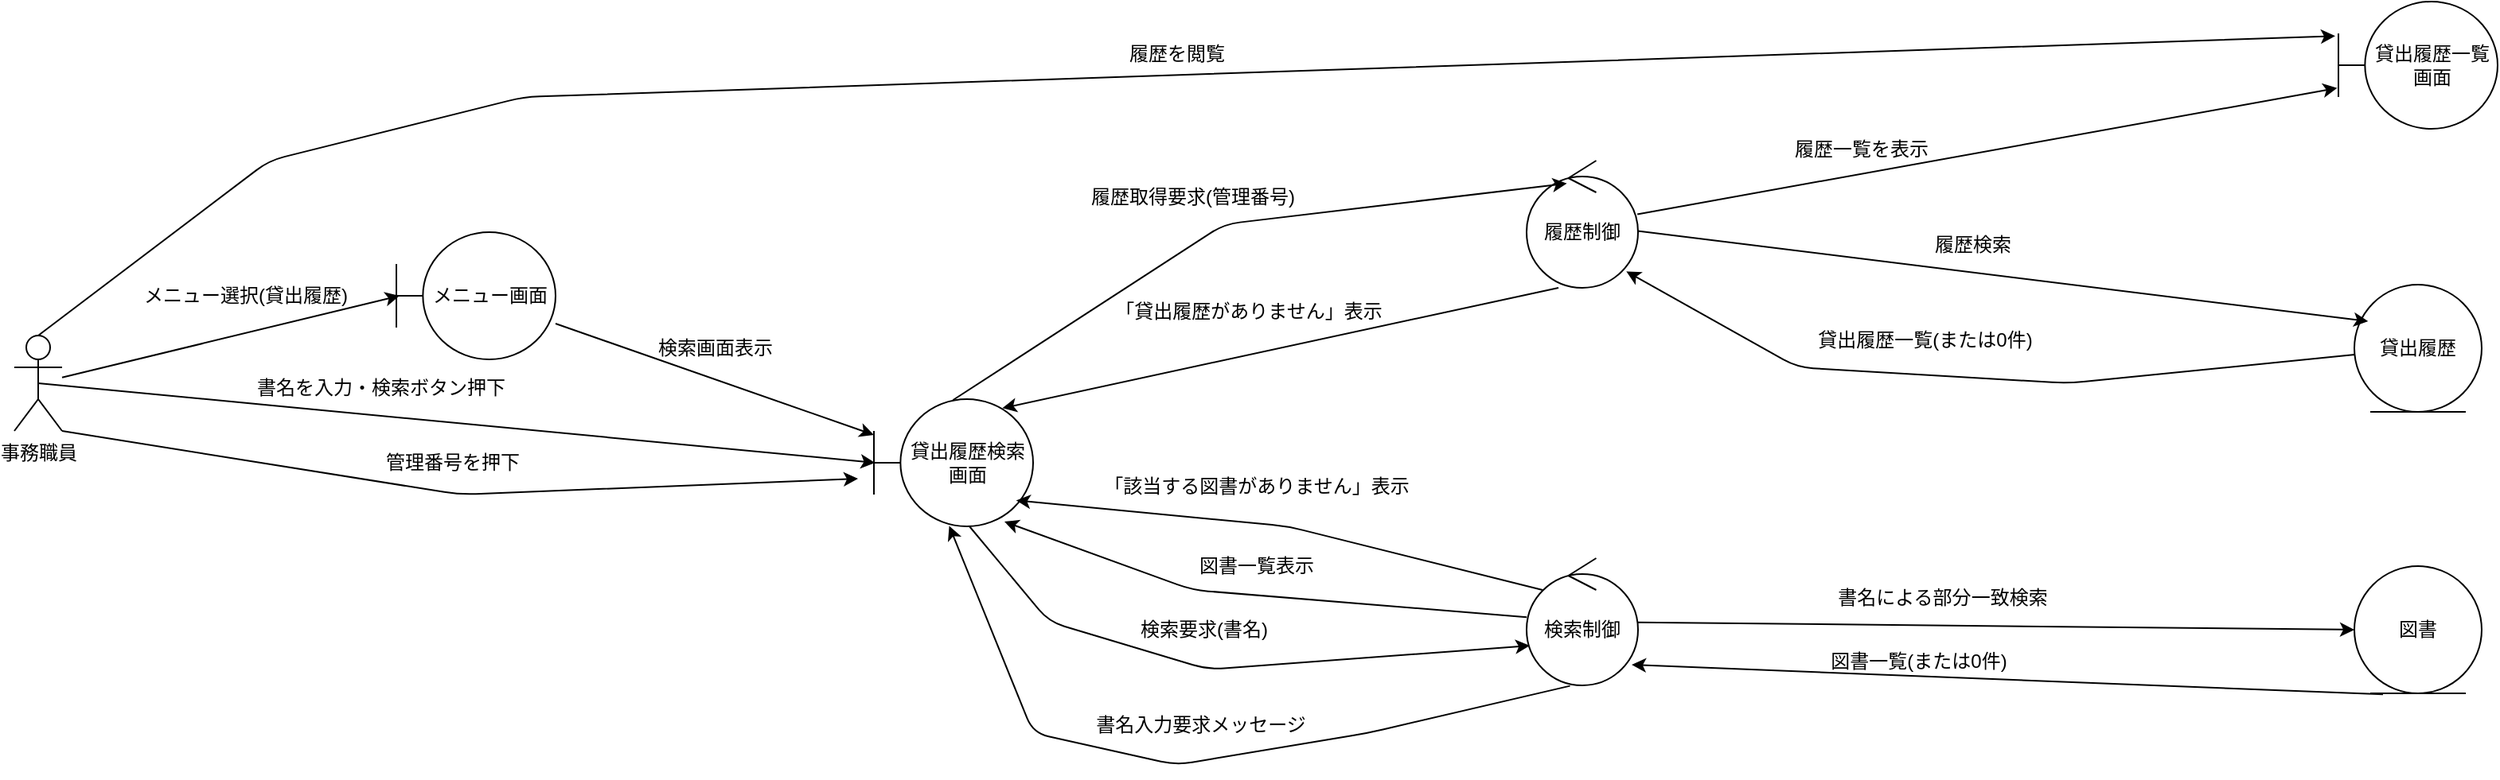 <mxfile>
    <diagram id="kkl6gXYOv19UwVWUTsU9" name="ページ1">
        <mxGraphModel dx="816" dy="342" grid="1" gridSize="10" guides="1" tooltips="1" connect="1" arrows="1" fold="1" page="1" pageScale="1" pageWidth="827" pageHeight="1169" math="0" shadow="0">
            <root>
                <mxCell id="0"/>
                <mxCell id="1" parent="0"/>
                <mxCell id="2" value="事務職員" style="shape=umlActor;verticalLabelPosition=bottom;verticalAlign=top;html=1;" vertex="1" parent="1">
                    <mxGeometry x="30" y="230" width="30" height="60" as="geometry"/>
                </mxCell>
                <mxCell id="8" value="" style="edgeStyle=none;html=1;" edge="1" parent="1" source="4" target="7">
                    <mxGeometry relative="1" as="geometry"/>
                </mxCell>
                <mxCell id="4" value="メニュー画面" style="shape=umlBoundary;whiteSpace=wrap;html=1;" vertex="1" parent="1">
                    <mxGeometry x="270" y="165" width="100" height="80" as="geometry"/>
                </mxCell>
                <mxCell id="5" style="edgeStyle=none;html=1;entryX=0.02;entryY=0.5;entryDx=0;entryDy=0;entryPerimeter=0;" edge="1" parent="1" source="2" target="4">
                    <mxGeometry relative="1" as="geometry"/>
                </mxCell>
                <mxCell id="6" value="メニュー選択(貸出履歴)" style="text;html=1;align=center;verticalAlign=middle;resizable=0;points=[];autosize=1;strokeColor=none;fillColor=none;" vertex="1" parent="1">
                    <mxGeometry x="100" y="190" width="150" height="30" as="geometry"/>
                </mxCell>
                <mxCell id="7" value="貸出履歴検索画面" style="shape=umlBoundary;whiteSpace=wrap;html=1;" vertex="1" parent="1">
                    <mxGeometry x="570" y="270" width="100" height="80" as="geometry"/>
                </mxCell>
                <mxCell id="9" style="edgeStyle=none;html=1;exitX=0.5;exitY=0.5;exitDx=0;exitDy=0;exitPerimeter=0;entryX=0.007;entryY=0.5;entryDx=0;entryDy=0;entryPerimeter=0;" edge="1" parent="1" source="2" target="7">
                    <mxGeometry relative="1" as="geometry"/>
                </mxCell>
                <mxCell id="10" value="書名を入力・検索ボタン押下" style="text;html=1;align=center;verticalAlign=middle;resizable=0;points=[];autosize=1;strokeColor=none;fillColor=none;" vertex="1" parent="1">
                    <mxGeometry x="170" y="248" width="180" height="30" as="geometry"/>
                </mxCell>
                <mxCell id="12" style="edgeStyle=none;html=1;exitX=1;exitY=1;exitDx=0;exitDy=0;exitPerimeter=0;entryX=-0.1;entryY=0.625;entryDx=0;entryDy=0;entryPerimeter=0;" edge="1" parent="1" source="2" target="7">
                    <mxGeometry relative="1" as="geometry">
                        <Array as="points">
                            <mxPoint x="310" y="330"/>
                        </Array>
                    </mxGeometry>
                </mxCell>
                <mxCell id="13" value="管理番号を押下" style="text;html=1;align=center;verticalAlign=middle;resizable=0;points=[];autosize=1;strokeColor=none;fillColor=none;" vertex="1" parent="1">
                    <mxGeometry x="250" y="295" width="110" height="30" as="geometry"/>
                </mxCell>
                <mxCell id="14" value="履歴制御" style="ellipse;shape=umlControl;whiteSpace=wrap;html=1;" vertex="1" parent="1">
                    <mxGeometry x="980" y="120" width="70" height="80" as="geometry"/>
                </mxCell>
                <mxCell id="15" style="edgeStyle=none;html=1;entryX=0.362;entryY=0.179;entryDx=0;entryDy=0;entryPerimeter=0;exitX=0.496;exitY=0.008;exitDx=0;exitDy=0;exitPerimeter=0;" edge="1" parent="1" source="7" target="14">
                    <mxGeometry relative="1" as="geometry">
                        <Array as="points">
                            <mxPoint x="790" y="160"/>
                        </Array>
                    </mxGeometry>
                </mxCell>
                <mxCell id="16" value="履歴取得要求(管理番号)" style="text;html=1;align=center;verticalAlign=middle;resizable=0;points=[];autosize=1;strokeColor=none;fillColor=none;" vertex="1" parent="1">
                    <mxGeometry x="695" y="128" width="150" height="30" as="geometry"/>
                </mxCell>
                <mxCell id="18" value="「貸出履歴がありません」表示" style="text;html=1;align=center;verticalAlign=middle;resizable=0;points=[];autosize=1;strokeColor=none;fillColor=none;rotation=0;" vertex="1" parent="1">
                    <mxGeometry x="710" y="200" width="190" height="30" as="geometry"/>
                </mxCell>
                <mxCell id="21" value="貸出履歴一覧画面" style="shape=umlBoundary;whiteSpace=wrap;html=1;" vertex="1" parent="1">
                    <mxGeometry x="1490" y="20" width="100" height="80" as="geometry"/>
                </mxCell>
                <mxCell id="22" style="edgeStyle=none;html=1;entryX=-0.007;entryY=0.679;entryDx=0;entryDy=0;entryPerimeter=0;" edge="1" parent="1" source="14" target="21">
                    <mxGeometry relative="1" as="geometry">
                        <mxPoint x="1480" y="80" as="targetPoint"/>
                    </mxGeometry>
                </mxCell>
                <mxCell id="23" value="履歴一覧を表示" style="text;html=1;align=center;verticalAlign=middle;resizable=0;points=[];autosize=1;strokeColor=none;fillColor=none;" vertex="1" parent="1">
                    <mxGeometry x="1135" y="98" width="110" height="30" as="geometry"/>
                </mxCell>
                <mxCell id="24" style="edgeStyle=none;html=1;exitX=0.5;exitY=0;exitDx=0;exitDy=0;exitPerimeter=0;entryX=-0.02;entryY=0.271;entryDx=0;entryDy=0;entryPerimeter=0;" edge="1" parent="1" source="2" target="21">
                    <mxGeometry relative="1" as="geometry">
                        <Array as="points">
                            <mxPoint x="190" y="120"/>
                            <mxPoint x="350" y="80"/>
                        </Array>
                    </mxGeometry>
                </mxCell>
                <mxCell id="25" value="貸出履歴" style="ellipse;shape=umlEntity;whiteSpace=wrap;html=1;" vertex="1" parent="1">
                    <mxGeometry x="1500" y="198" width="80" height="80" as="geometry"/>
                </mxCell>
                <mxCell id="26" style="edgeStyle=none;html=1;entryX=0.108;entryY=0.288;entryDx=0;entryDy=0;entryPerimeter=0;" edge="1" parent="1" source="14" target="25">
                    <mxGeometry relative="1" as="geometry"/>
                </mxCell>
                <mxCell id="27" value="履歴検索" style="text;html=1;align=center;verticalAlign=middle;resizable=0;points=[];autosize=1;strokeColor=none;fillColor=none;" vertex="1" parent="1">
                    <mxGeometry x="1225" y="158" width="70" height="30" as="geometry"/>
                </mxCell>
                <mxCell id="28" style="edgeStyle=none;html=1;entryX=0.895;entryY=0.871;entryDx=0;entryDy=0;entryPerimeter=0;" edge="1" parent="1" source="25" target="14">
                    <mxGeometry relative="1" as="geometry">
                        <Array as="points">
                            <mxPoint x="1320" y="260"/>
                            <mxPoint x="1150" y="250"/>
                        </Array>
                    </mxGeometry>
                </mxCell>
                <mxCell id="30" value="貸出履歴一覧(または0件)" style="text;html=1;align=center;verticalAlign=middle;resizable=0;points=[];autosize=1;strokeColor=none;fillColor=none;" vertex="1" parent="1">
                    <mxGeometry x="1150" y="218" width="160" height="30" as="geometry"/>
                </mxCell>
                <mxCell id="42" style="edgeStyle=none;html=1;entryX=0;entryY=0.5;entryDx=0;entryDy=0;" edge="1" parent="1" source="31" target="41">
                    <mxGeometry relative="1" as="geometry"/>
                </mxCell>
                <mxCell id="31" value="検索制御" style="ellipse;shape=umlControl;whiteSpace=wrap;html=1;" vertex="1" parent="1">
                    <mxGeometry x="980" y="370" width="70" height="80" as="geometry"/>
                </mxCell>
                <mxCell id="32" style="edgeStyle=none;html=1;entryX=0.029;entryY=0.688;entryDx=0;entryDy=0;entryPerimeter=0;exitX=0.6;exitY=1;exitDx=0;exitDy=0;exitPerimeter=0;" edge="1" parent="1" source="7" target="31">
                    <mxGeometry relative="1" as="geometry">
                        <Array as="points">
                            <mxPoint x="680" y="410"/>
                            <mxPoint x="780" y="440"/>
                        </Array>
                    </mxGeometry>
                </mxCell>
                <mxCell id="33" value="検索要求(書名)" style="text;html=1;align=center;verticalAlign=middle;resizable=0;points=[];autosize=1;strokeColor=none;fillColor=none;" vertex="1" parent="1">
                    <mxGeometry x="727" y="400" width="100" height="30" as="geometry"/>
                </mxCell>
                <mxCell id="34" style="edgeStyle=none;html=1;entryX=0.82;entryY=0.963;entryDx=0;entryDy=0;entryPerimeter=0;" edge="1" parent="1" source="31" target="7">
                    <mxGeometry relative="1" as="geometry">
                        <Array as="points">
                            <mxPoint x="770" y="390"/>
                        </Array>
                    </mxGeometry>
                </mxCell>
                <mxCell id="35" value="図書一覧表示" style="text;html=1;align=center;verticalAlign=middle;resizable=0;points=[];autosize=1;strokeColor=none;fillColor=none;" vertex="1" parent="1">
                    <mxGeometry x="760" y="360" width="100" height="30" as="geometry"/>
                </mxCell>
                <mxCell id="36" style="edgeStyle=none;html=1;entryX=0.893;entryY=0.796;entryDx=0;entryDy=0;entryPerimeter=0;exitX=0.143;exitY=0.25;exitDx=0;exitDy=0;exitPerimeter=0;" edge="1" parent="1" source="31" target="7">
                    <mxGeometry relative="1" as="geometry">
                        <Array as="points">
                            <mxPoint x="830" y="350"/>
                        </Array>
                    </mxGeometry>
                </mxCell>
                <mxCell id="37" value="「該当する図書がありません」表示" style="text;html=1;align=center;verticalAlign=middle;resizable=0;points=[];autosize=1;strokeColor=none;fillColor=none;" vertex="1" parent="1">
                    <mxGeometry x="700" y="310" width="220" height="30" as="geometry"/>
                </mxCell>
                <mxCell id="39" style="edgeStyle=none;html=1;entryX=0.473;entryY=0.996;entryDx=0;entryDy=0;entryPerimeter=0;exitX=0.39;exitY=1.004;exitDx=0;exitDy=0;exitPerimeter=0;" edge="1" parent="1" source="31" target="7">
                    <mxGeometry relative="1" as="geometry">
                        <Array as="points">
                            <mxPoint x="880" y="480"/>
                            <mxPoint x="760" y="500"/>
                            <mxPoint x="670" y="480"/>
                        </Array>
                    </mxGeometry>
                </mxCell>
                <mxCell id="40" value="書名入力要求メッセージ" style="text;html=1;align=center;verticalAlign=middle;resizable=0;points=[];autosize=1;strokeColor=none;fillColor=none;" vertex="1" parent="1">
                    <mxGeometry x="695" y="460" width="160" height="30" as="geometry"/>
                </mxCell>
                <mxCell id="41" value="図書" style="ellipse;shape=umlEntity;whiteSpace=wrap;html=1;" vertex="1" parent="1">
                    <mxGeometry x="1500" y="375" width="80" height="80" as="geometry"/>
                </mxCell>
                <mxCell id="43" value="書名による部分一致検索" style="text;html=1;align=center;verticalAlign=middle;resizable=0;points=[];autosize=1;strokeColor=none;fillColor=none;" vertex="1" parent="1">
                    <mxGeometry x="1161" y="380" width="160" height="30" as="geometry"/>
                </mxCell>
                <mxCell id="44" style="edgeStyle=none;html=1;entryX=0.943;entryY=0.838;entryDx=0;entryDy=0;entryPerimeter=0;exitX=0.225;exitY=1.008;exitDx=0;exitDy=0;exitPerimeter=0;" edge="1" parent="1" source="41" target="31">
                    <mxGeometry relative="1" as="geometry"/>
                </mxCell>
                <mxCell id="45" value="図書一覧(または0件)" style="text;html=1;align=center;verticalAlign=middle;resizable=0;points=[];autosize=1;strokeColor=none;fillColor=none;" vertex="1" parent="1">
                    <mxGeometry x="1161" y="420" width="130" height="30" as="geometry"/>
                </mxCell>
                <mxCell id="46" value="履歴を閲覧" style="text;html=1;align=center;verticalAlign=middle;resizable=0;points=[];autosize=1;strokeColor=none;fillColor=none;" vertex="1" parent="1">
                    <mxGeometry x="720" y="38" width="80" height="30" as="geometry"/>
                </mxCell>
                <mxCell id="47" value="検索画面表示" style="text;html=1;align=center;verticalAlign=middle;resizable=0;points=[];autosize=1;strokeColor=none;fillColor=none;" vertex="1" parent="1">
                    <mxGeometry x="420" y="223" width="100" height="30" as="geometry"/>
                </mxCell>
                <mxCell id="48" style="edgeStyle=none;html=1;entryX=0.807;entryY=0.071;entryDx=0;entryDy=0;entryPerimeter=0;exitX=0.286;exitY=1;exitDx=0;exitDy=0;exitPerimeter=0;" edge="1" parent="1" source="14" target="7">
                    <mxGeometry relative="1" as="geometry"/>
                </mxCell>
            </root>
        </mxGraphModel>
    </diagram>
</mxfile>